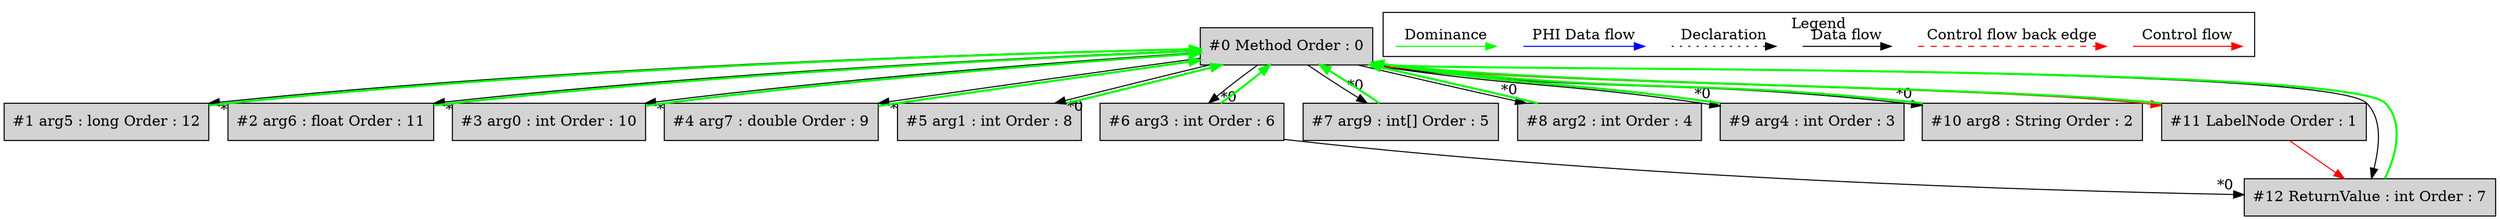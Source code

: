 digraph debugoutput {
 node0[label="#0 Method Order : 0",shape=box, fillcolor=lightgrey, style=filled];
 node1[label="#1 arg5 : long Order : 12",shape=box, fillcolor=lightgrey, style=filled];
 node1 -> node0[dir="forward" color="green" penwidth="2"];
 node0 -> node1[headlabel="*0", labeldistance=2];
 node2[label="#2 arg6 : float Order : 11",shape=box, fillcolor=lightgrey, style=filled];
 node2 -> node0[dir="forward" color="green" penwidth="2"];
 node0 -> node2[headlabel="*0", labeldistance=2];
 node3[label="#3 arg0 : int Order : 10",shape=box, fillcolor=lightgrey, style=filled];
 node3 -> node0[dir="forward" color="green" penwidth="2"];
 node0 -> node3[headlabel="*0", labeldistance=2];
 node4[label="#4 arg7 : double Order : 9",shape=box, fillcolor=lightgrey, style=filled];
 node4 -> node0[dir="forward" color="green" penwidth="2"];
 node0 -> node4[headlabel="*0", labeldistance=2];
 node5[label="#5 arg1 : int Order : 8",shape=box, fillcolor=lightgrey, style=filled];
 node5 -> node0[dir="forward" color="green" penwidth="2"];
 node0 -> node5[headlabel="*0", labeldistance=2];
 node6[label="#6 arg3 : int Order : 6",shape=box, fillcolor=lightgrey, style=filled];
 node6 -> node0[dir="forward" color="green" penwidth="2"];
 node0 -> node6[headlabel="*0", labeldistance=2];
 node7[label="#7 arg9 : int[] Order : 5",shape=box, fillcolor=lightgrey, style=filled];
 node7 -> node0[dir="forward" color="green" penwidth="2"];
 node0 -> node7[headlabel="*0", labeldistance=2];
 node8[label="#8 arg2 : int Order : 4",shape=box, fillcolor=lightgrey, style=filled];
 node8 -> node0[dir="forward" color="green" penwidth="2"];
 node0 -> node8[headlabel="*0", labeldistance=2];
 node9[label="#9 arg4 : int Order : 3",shape=box, fillcolor=lightgrey, style=filled];
 node9 -> node0[dir="forward" color="green" penwidth="2"];
 node0 -> node9[headlabel="*0", labeldistance=2];
 node10[label="#10 arg8 : String Order : 2",shape=box, fillcolor=lightgrey, style=filled];
 node10 -> node0[dir="forward" color="green" penwidth="2"];
 node0 -> node10[headlabel="*0", labeldistance=2];
 node11[label="#11 LabelNode Order : 1",shape=box, fillcolor=lightgrey, style=filled];
 node11 -> node0[dir="forward" color="green" penwidth="2"];
 node0 -> node11[labeldistance=2, color=red, fontcolor=red];
 node12[label="#12 ReturnValue : int Order : 7",shape=box, fillcolor=lightgrey, style=filled];
 node12 -> node0[dir="forward" color="green" penwidth="2"];
 node6 -> node12[headlabel="*0", labeldistance=2];
 node11 -> node12[labeldistance=2, color=red, fontcolor=red];
 node0 -> node12;
 subgraph cluster_000 {
  label = "Legend";
  node [shape=point]
  {
   rank=same;
   c0 [style = invis];
   c1 [style = invis];
   c2 [style = invis];
   c3 [style = invis];
   d0 [style = invis];
   d1 [style = invis];
   d2 [style = invis];
   d3 [style = invis];
   d4 [style = invis];
   d5 [style = invis];
   d6 [style = invis];
   d7 [style = invis];
  }
  c0 -> c1 [label="Control flow", style=solid, color=red]
  c2 -> c3 [label="Control flow back edge", style=dashed, color=red]
  d0 -> d1 [label="Data flow"]
  d2 -> d3 [label="Declaration", style=dotted]
  d4 -> d5 [label="PHI Data flow", color=blue]
  d6 -> d7 [label="Dominance", color=green]
 }

}
